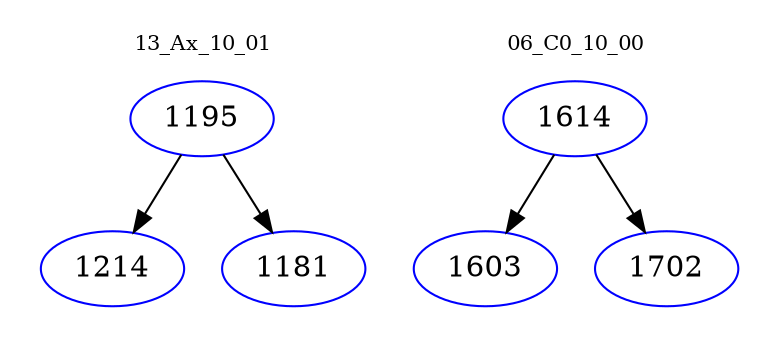 digraph{
subgraph cluster_0 {
color = white
label = "13_Ax_10_01";
fontsize=10;
T0_1195 [label="1195", color="blue"]
T0_1195 -> T0_1214 [color="black"]
T0_1214 [label="1214", color="blue"]
T0_1195 -> T0_1181 [color="black"]
T0_1181 [label="1181", color="blue"]
}
subgraph cluster_1 {
color = white
label = "06_C0_10_00";
fontsize=10;
T1_1614 [label="1614", color="blue"]
T1_1614 -> T1_1603 [color="black"]
T1_1603 [label="1603", color="blue"]
T1_1614 -> T1_1702 [color="black"]
T1_1702 [label="1702", color="blue"]
}
}
